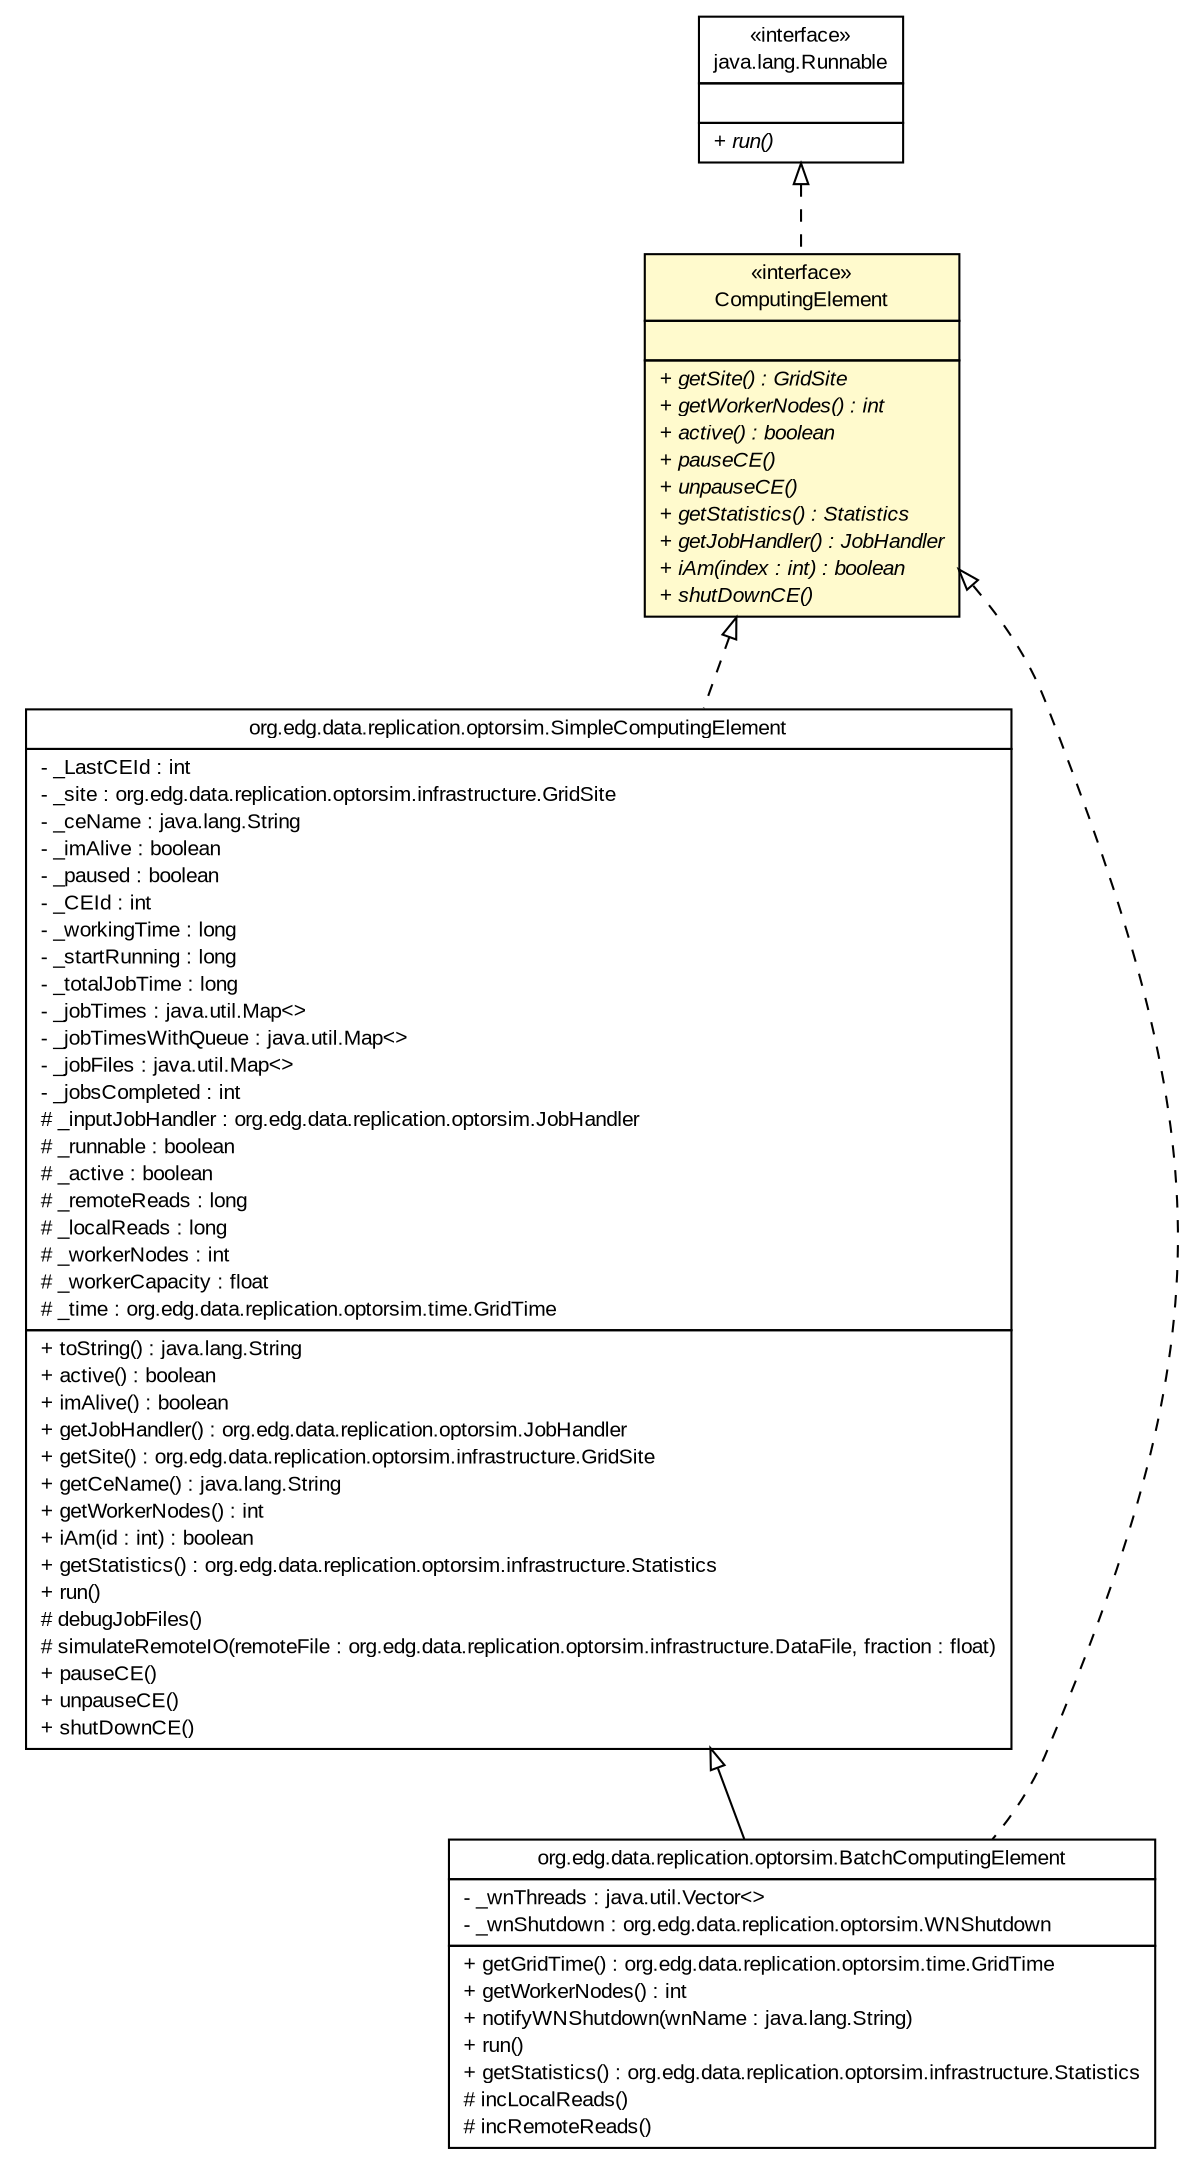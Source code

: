 #!/usr/local/bin/dot
#
# Class diagram 
# Generated by UMLGraph version R5_7_2-3-gee82a7 (http://www.umlgraph.org/)
#

digraph G {
	edge [fontname="arial",fontsize=10,labelfontname="arial",labelfontsize=10];
	node [fontname="arial",fontsize=10,shape=plaintext];
	nodesep=0.25;
	ranksep=0.5;
	// org.edg.data.replication.optorsim.SimpleComputingElement
	c3349 [label=<<table title="org.edg.data.replication.optorsim.SimpleComputingElement" border="0" cellborder="1" cellspacing="0" cellpadding="2" port="p" href="../SimpleComputingElement.html">
		<tr><td><table border="0" cellspacing="0" cellpadding="1">
<tr><td align="center" balign="center"> org.edg.data.replication.optorsim.SimpleComputingElement </td></tr>
		</table></td></tr>
		<tr><td><table border="0" cellspacing="0" cellpadding="1">
<tr><td align="left" balign="left"> - _LastCEId : int </td></tr>
<tr><td align="left" balign="left"> - _site : org.edg.data.replication.optorsim.infrastructure.GridSite </td></tr>
<tr><td align="left" balign="left"> - _ceName : java.lang.String </td></tr>
<tr><td align="left" balign="left"> - _imAlive : boolean </td></tr>
<tr><td align="left" balign="left"> - _paused : boolean </td></tr>
<tr><td align="left" balign="left"> - _CEId : int </td></tr>
<tr><td align="left" balign="left"> - _workingTime : long </td></tr>
<tr><td align="left" balign="left"> - _startRunning : long </td></tr>
<tr><td align="left" balign="left"> - _totalJobTime : long </td></tr>
<tr><td align="left" balign="left"> - _jobTimes : java.util.Map&lt;&gt; </td></tr>
<tr><td align="left" balign="left"> - _jobTimesWithQueue : java.util.Map&lt;&gt; </td></tr>
<tr><td align="left" balign="left"> - _jobFiles : java.util.Map&lt;&gt; </td></tr>
<tr><td align="left" balign="left"> - _jobsCompleted : int </td></tr>
<tr><td align="left" balign="left"> # _inputJobHandler : org.edg.data.replication.optorsim.JobHandler </td></tr>
<tr><td align="left" balign="left"> # _runnable : boolean </td></tr>
<tr><td align="left" balign="left"> # _active : boolean </td></tr>
<tr><td align="left" balign="left"> # _remoteReads : long </td></tr>
<tr><td align="left" balign="left"> # _localReads : long </td></tr>
<tr><td align="left" balign="left"> # _workerNodes : int </td></tr>
<tr><td align="left" balign="left"> # _workerCapacity : float </td></tr>
<tr><td align="left" balign="left"> # _time : org.edg.data.replication.optorsim.time.GridTime </td></tr>
		</table></td></tr>
		<tr><td><table border="0" cellspacing="0" cellpadding="1">
<tr><td align="left" balign="left"> + toString() : java.lang.String </td></tr>
<tr><td align="left" balign="left"> + active() : boolean </td></tr>
<tr><td align="left" balign="left"> + imAlive() : boolean </td></tr>
<tr><td align="left" balign="left"> + getJobHandler() : org.edg.data.replication.optorsim.JobHandler </td></tr>
<tr><td align="left" balign="left"> + getSite() : org.edg.data.replication.optorsim.infrastructure.GridSite </td></tr>
<tr><td align="left" balign="left"> + getCeName() : java.lang.String </td></tr>
<tr><td align="left" balign="left"> + getWorkerNodes() : int </td></tr>
<tr><td align="left" balign="left"> + iAm(id : int) : boolean </td></tr>
<tr><td align="left" balign="left"> + getStatistics() : org.edg.data.replication.optorsim.infrastructure.Statistics </td></tr>
<tr><td align="left" balign="left"> + run() </td></tr>
<tr><td align="left" balign="left"> # debugJobFiles() </td></tr>
<tr><td align="left" balign="left"> # simulateRemoteIO(remoteFile : org.edg.data.replication.optorsim.infrastructure.DataFile, fraction : float) </td></tr>
<tr><td align="left" balign="left"> + pauseCE() </td></tr>
<tr><td align="left" balign="left"> + unpauseCE() </td></tr>
<tr><td align="left" balign="left"> + shutDownCE() </td></tr>
		</table></td></tr>
		</table>>, URL="../SimpleComputingElement.html", fontname="arial", fontcolor="black", fontsize=10.0];
	// org.edg.data.replication.optorsim.BatchComputingElement
	c3372 [label=<<table title="org.edg.data.replication.optorsim.BatchComputingElement" border="0" cellborder="1" cellspacing="0" cellpadding="2" port="p" href="../BatchComputingElement.html">
		<tr><td><table border="0" cellspacing="0" cellpadding="1">
<tr><td align="center" balign="center"> org.edg.data.replication.optorsim.BatchComputingElement </td></tr>
		</table></td></tr>
		<tr><td><table border="0" cellspacing="0" cellpadding="1">
<tr><td align="left" balign="left"> - _wnThreads : java.util.Vector&lt;&gt; </td></tr>
<tr><td align="left" balign="left"> - _wnShutdown : org.edg.data.replication.optorsim.WNShutdown </td></tr>
		</table></td></tr>
		<tr><td><table border="0" cellspacing="0" cellpadding="1">
<tr><td align="left" balign="left"> + getGridTime() : org.edg.data.replication.optorsim.time.GridTime </td></tr>
<tr><td align="left" balign="left"> + getWorkerNodes() : int </td></tr>
<tr><td align="left" balign="left"> + notifyWNShutdown(wnName : java.lang.String) </td></tr>
<tr><td align="left" balign="left"> + run() </td></tr>
<tr><td align="left" balign="left"> + getStatistics() : org.edg.data.replication.optorsim.infrastructure.Statistics </td></tr>
<tr><td align="left" balign="left"> # incLocalReads() </td></tr>
<tr><td align="left" balign="left"> # incRemoteReads() </td></tr>
		</table></td></tr>
		</table>>, URL="../BatchComputingElement.html", fontname="arial", fontcolor="black", fontsize=10.0];
	// org.edg.data.replication.optorsim.infrastructure.ComputingElement
	c3407 [label=<<table title="org.edg.data.replication.optorsim.infrastructure.ComputingElement" border="0" cellborder="1" cellspacing="0" cellpadding="2" port="p" bgcolor="lemonChiffon" href="./ComputingElement.html">
		<tr><td><table border="0" cellspacing="0" cellpadding="1">
<tr><td align="center" balign="center"> &#171;interface&#187; </td></tr>
<tr><td align="center" balign="center"> ComputingElement </td></tr>
		</table></td></tr>
		<tr><td><table border="0" cellspacing="0" cellpadding="1">
<tr><td align="left" balign="left">  </td></tr>
		</table></td></tr>
		<tr><td><table border="0" cellspacing="0" cellpadding="1">
<tr><td align="left" balign="left"><font face="arial italic" point-size="10.0"> + getSite() : GridSite </font></td></tr>
<tr><td align="left" balign="left"><font face="arial italic" point-size="10.0"> + getWorkerNodes() : int </font></td></tr>
<tr><td align="left" balign="left"><font face="arial italic" point-size="10.0"> + active() : boolean </font></td></tr>
<tr><td align="left" balign="left"><font face="arial italic" point-size="10.0"> + pauseCE() </font></td></tr>
<tr><td align="left" balign="left"><font face="arial italic" point-size="10.0"> + unpauseCE() </font></td></tr>
<tr><td align="left" balign="left"><font face="arial italic" point-size="10.0"> + getStatistics() : Statistics </font></td></tr>
<tr><td align="left" balign="left"><font face="arial italic" point-size="10.0"> + getJobHandler() : JobHandler </font></td></tr>
<tr><td align="left" balign="left"><font face="arial italic" point-size="10.0"> + iAm(index : int) : boolean </font></td></tr>
<tr><td align="left" balign="left"><font face="arial italic" point-size="10.0"> + shutDownCE() </font></td></tr>
		</table></td></tr>
		</table>>, URL="./ComputingElement.html", fontname="arial", fontcolor="black", fontsize=10.0];
	//org.edg.data.replication.optorsim.SimpleComputingElement implements org.edg.data.replication.optorsim.infrastructure.ComputingElement
	c3407:p -> c3349:p [dir=back,arrowtail=empty,style=dashed];
	//org.edg.data.replication.optorsim.BatchComputingElement extends org.edg.data.replication.optorsim.SimpleComputingElement
	c3349:p -> c3372:p [dir=back,arrowtail=empty];
	//org.edg.data.replication.optorsim.BatchComputingElement implements org.edg.data.replication.optorsim.infrastructure.ComputingElement
	c3407:p -> c3372:p [dir=back,arrowtail=empty,style=dashed];
	//org.edg.data.replication.optorsim.infrastructure.ComputingElement implements java.lang.Runnable
	c3445:p -> c3407:p [dir=back,arrowtail=empty,style=dashed];
	// java.lang.Runnable
	c3445 [label=<<table title="java.lang.Runnable" border="0" cellborder="1" cellspacing="0" cellpadding="2" port="p" href="http://java.sun.com/j2se/1.4.2/docs/api/java/lang/Runnable.html">
		<tr><td><table border="0" cellspacing="0" cellpadding="1">
<tr><td align="center" balign="center"> &#171;interface&#187; </td></tr>
<tr><td align="center" balign="center"> java.lang.Runnable </td></tr>
		</table></td></tr>
		<tr><td><table border="0" cellspacing="0" cellpadding="1">
<tr><td align="left" balign="left">  </td></tr>
		</table></td></tr>
		<tr><td><table border="0" cellspacing="0" cellpadding="1">
<tr><td align="left" balign="left"><font face="arial italic" point-size="10.0"> + run() </font></td></tr>
		</table></td></tr>
		</table>>, URL="http://java.sun.com/j2se/1.4.2/docs/api/java/lang/Runnable.html", fontname="arial", fontcolor="black", fontsize=10.0];
}

